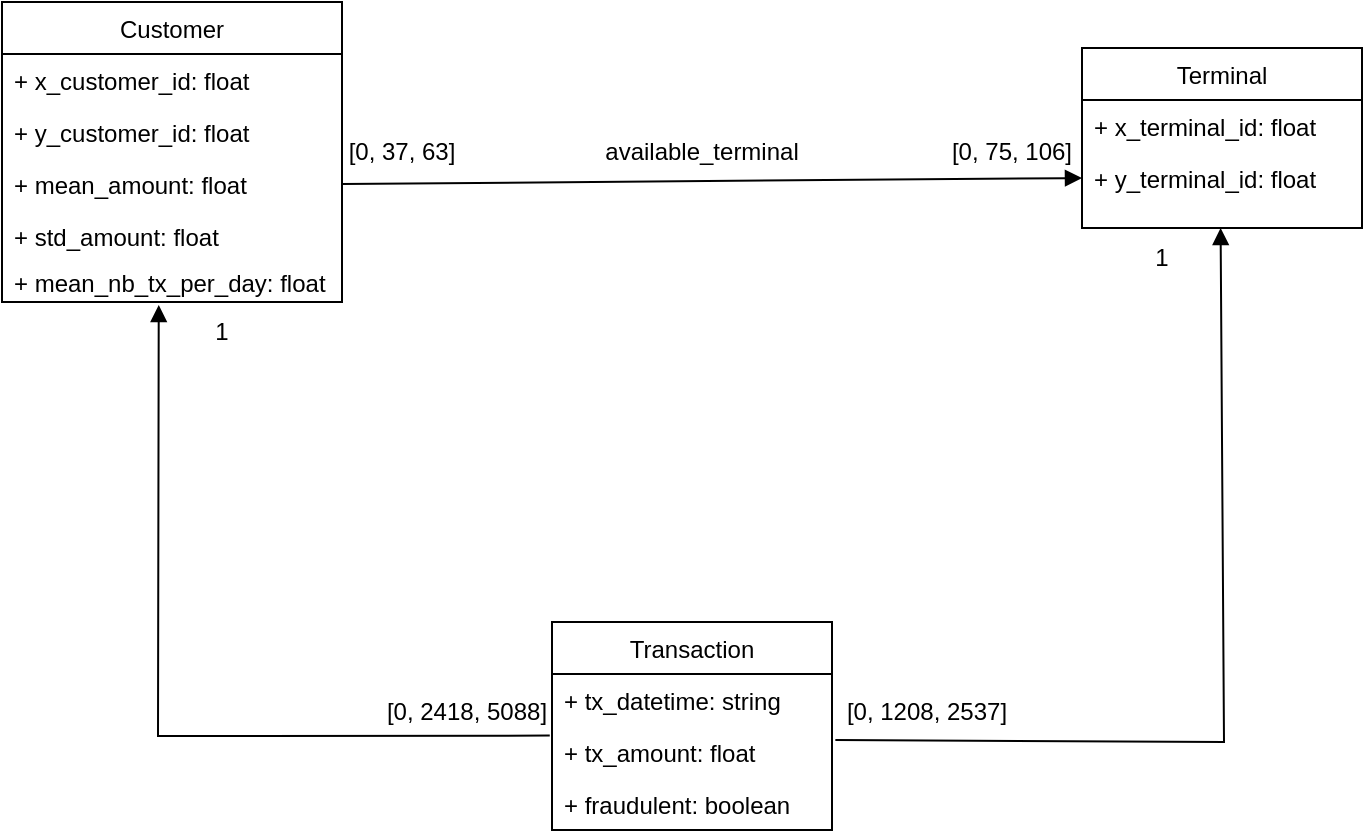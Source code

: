 <mxfile version="16.1.4" type="device"><diagram id="6YLAYnoLbfCI2POmTAt3" name="Page-1"><mxGraphModel dx="470" dy="545" grid="1" gridSize="10" guides="1" tooltips="1" connect="1" arrows="1" fold="1" page="1" pageScale="1" pageWidth="850" pageHeight="1100" math="0" shadow="0"><root><mxCell id="0"/><mxCell id="1" parent="0"/><mxCell id="M7k0OFMzyeXTjBo0hR4R-11" value="Terminal" style="swimlane;fontStyle=0;childLayout=stackLayout;horizontal=1;startSize=26;fillColor=none;horizontalStack=0;resizeParent=1;resizeParentMax=0;resizeLast=0;collapsible=1;marginBottom=0;" parent="1" vertex="1"><mxGeometry x="620" y="573" width="140" height="90" as="geometry"/></mxCell><mxCell id="oUVdzVhE6vjjYjhly29S-6" value="+ x_terminal_id: float" style="text;strokeColor=none;fillColor=none;align=left;verticalAlign=top;spacingLeft=4;spacingRight=4;overflow=hidden;rotatable=0;points=[[0,0.5],[1,0.5]];portConstraint=eastwest;" parent="M7k0OFMzyeXTjBo0hR4R-11" vertex="1"><mxGeometry y="26" width="140" height="26" as="geometry"/></mxCell><mxCell id="oUVdzVhE6vjjYjhly29S-5" value="+ y_terminal_id: float" style="text;strokeColor=none;fillColor=none;align=left;verticalAlign=top;spacingLeft=4;spacingRight=4;overflow=hidden;rotatable=0;points=[[0,0.5],[1,0.5]];portConstraint=eastwest;" parent="M7k0OFMzyeXTjBo0hR4R-11" vertex="1"><mxGeometry y="52" width="140" height="38" as="geometry"/></mxCell><mxCell id="M7k0OFMzyeXTjBo0hR4R-22" value="Customer" style="swimlane;fontStyle=0;childLayout=stackLayout;horizontal=1;startSize=26;fillColor=none;horizontalStack=0;resizeParent=1;resizeParentMax=0;resizeLast=0;collapsible=1;marginBottom=0;" parent="1" vertex="1"><mxGeometry x="80" y="550" width="170" height="150" as="geometry"/></mxCell><mxCell id="M7k0OFMzyeXTjBo0hR4R-23" value="+ x_customer_id: float" style="text;strokeColor=none;fillColor=none;align=left;verticalAlign=top;spacingLeft=4;spacingRight=4;overflow=hidden;rotatable=0;points=[[0,0.5],[1,0.5]];portConstraint=eastwest;" parent="M7k0OFMzyeXTjBo0hR4R-22" vertex="1"><mxGeometry y="26" width="170" height="26" as="geometry"/></mxCell><mxCell id="M7k0OFMzyeXTjBo0hR4R-24" value="+ y_customer_id: float" style="text;strokeColor=none;fillColor=none;align=left;verticalAlign=top;spacingLeft=4;spacingRight=4;overflow=hidden;rotatable=0;points=[[0,0.5],[1,0.5]];portConstraint=eastwest;" parent="M7k0OFMzyeXTjBo0hR4R-22" vertex="1"><mxGeometry y="52" width="170" height="26" as="geometry"/></mxCell><mxCell id="M7k0OFMzyeXTjBo0hR4R-25" value="+ mean_amount: float" style="text;strokeColor=none;fillColor=none;align=left;verticalAlign=top;spacingLeft=4;spacingRight=4;overflow=hidden;rotatable=0;points=[[0,0.5],[1,0.5]];portConstraint=eastwest;fontSize=12;" parent="M7k0OFMzyeXTjBo0hR4R-22" vertex="1"><mxGeometry y="78" width="170" height="26" as="geometry"/></mxCell><mxCell id="M7k0OFMzyeXTjBo0hR4R-26" value="+ std_amount: float" style="text;strokeColor=none;fillColor=none;align=left;verticalAlign=top;spacingLeft=4;spacingRight=4;overflow=hidden;rotatable=0;points=[[0,0.5],[1,0.5]];portConstraint=eastwest;fontSize=12;" parent="M7k0OFMzyeXTjBo0hR4R-22" vertex="1"><mxGeometry y="104" width="170" height="26" as="geometry"/></mxCell><mxCell id="M7k0OFMzyeXTjBo0hR4R-27" value="+ mean_nb_tx_per_day: float" style="text;strokeColor=none;fillColor=none;align=left;verticalAlign=middle;spacingLeft=4;spacingRight=4;overflow=hidden;rotatable=0;points=[[0,0.5],[1,0.5]];portConstraint=eastwest;fontStyle=0" parent="M7k0OFMzyeXTjBo0hR4R-22" vertex="1"><mxGeometry y="130" width="170" height="20" as="geometry"/></mxCell><mxCell id="M7k0OFMzyeXTjBo0hR4R-28" value="Transaction" style="swimlane;fontStyle=0;childLayout=stackLayout;horizontal=1;startSize=26;fillColor=none;horizontalStack=0;resizeParent=1;resizeParentMax=0;resizeLast=0;collapsible=1;marginBottom=0;" parent="1" vertex="1"><mxGeometry x="355" y="860" width="140" height="104" as="geometry"/></mxCell><mxCell id="oUVdzVhE6vjjYjhly29S-4" value="+ tx_datetime: string" style="text;strokeColor=none;fillColor=none;align=left;verticalAlign=top;spacingLeft=4;spacingRight=4;overflow=hidden;rotatable=0;points=[[0,0.5],[1,0.5]];portConstraint=eastwest;" parent="M7k0OFMzyeXTjBo0hR4R-28" vertex="1"><mxGeometry y="26" width="140" height="26" as="geometry"/></mxCell><mxCell id="oUVdzVhE6vjjYjhly29S-3" value="+ tx_amount: float" style="text;strokeColor=none;fillColor=none;align=left;verticalAlign=top;spacingLeft=4;spacingRight=4;overflow=hidden;rotatable=0;points=[[0,0.5],[1,0.5]];portConstraint=eastwest;" parent="M7k0OFMzyeXTjBo0hR4R-28" vertex="1"><mxGeometry y="52" width="140" height="26" as="geometry"/></mxCell><mxCell id="oUVdzVhE6vjjYjhly29S-2" value="+ fraudulent: boolean" style="text;strokeColor=none;fillColor=none;align=left;verticalAlign=top;spacingLeft=4;spacingRight=4;overflow=hidden;rotatable=0;points=[[0,0.5],[1,0.5]];portConstraint=eastwest;" parent="M7k0OFMzyeXTjBo0hR4R-28" vertex="1"><mxGeometry y="78" width="140" height="26" as="geometry"/></mxCell><mxCell id="M7k0OFMzyeXTjBo0hR4R-37" value="" style="endArrow=none;html=1;rounded=0;entryX=1;entryY=0.5;entryDx=0;entryDy=0;startArrow=block;startFill=1;exitX=0;exitY=0.5;exitDx=0;exitDy=0;endFill=0;" parent="1" target="M7k0OFMzyeXTjBo0hR4R-25" edge="1"><mxGeometry width="50" height="50" relative="1" as="geometry"><mxPoint x="620" y="638" as="sourcePoint"/><mxPoint x="400" y="600" as="targetPoint"/></mxGeometry></mxCell><mxCell id="M7k0OFMzyeXTjBo0hR4R-42" value="" style="endArrow=block;html=1;rounded=0;exitX=1.012;exitY=0.269;exitDx=0;exitDy=0;exitPerimeter=0;startArrow=none;startFill=0;entryX=0.495;entryY=1;entryDx=0;entryDy=0;entryPerimeter=0;endFill=1;" parent="1" source="oUVdzVhE6vjjYjhly29S-3" target="oUVdzVhE6vjjYjhly29S-5" edge="1"><mxGeometry width="50" height="50" relative="1" as="geometry"><mxPoint x="497.8" y="892.992" as="sourcePoint"/><mxPoint x="690.84" y="691.73" as="targetPoint"/><Array as="points"><mxPoint x="691" y="920"/></Array></mxGeometry></mxCell><mxCell id="M7k0OFMzyeXTjBo0hR4R-43" value="[0, 37, 63]" style="text;html=1;strokeColor=none;fillColor=none;align=center;verticalAlign=middle;whiteSpace=wrap;rounded=0;" parent="1" vertex="1"><mxGeometry x="250" y="610" width="60" height="30" as="geometry"/></mxCell><mxCell id="M7k0OFMzyeXTjBo0hR4R-44" value="[0, 1208, 2537]" style="text;html=1;strokeColor=none;fillColor=none;align=center;verticalAlign=middle;whiteSpace=wrap;rounded=0;" parent="1" vertex="1"><mxGeometry x="495" y="890" width="95" height="30" as="geometry"/></mxCell><mxCell id="M7k0OFMzyeXTjBo0hR4R-45" value="1" style="text;html=1;strokeColor=none;fillColor=none;align=center;verticalAlign=middle;whiteSpace=wrap;rounded=0;" parent="1" vertex="1"><mxGeometry x="630" y="663" width="60" height="30" as="geometry"/></mxCell><mxCell id="M7k0OFMzyeXTjBo0hR4R-46" value="[0, 2418, 5088]" style="text;html=1;strokeColor=none;fillColor=none;align=center;verticalAlign=middle;whiteSpace=wrap;rounded=0;" parent="1" vertex="1"><mxGeometry x="270" y="890" width="85" height="30" as="geometry"/></mxCell><mxCell id="M7k0OFMzyeXTjBo0hR4R-47" value="1" style="text;html=1;strokeColor=none;fillColor=none;align=center;verticalAlign=middle;whiteSpace=wrap;rounded=0;" parent="1" vertex="1"><mxGeometry x="160" y="700" width="60" height="30" as="geometry"/></mxCell><mxCell id="M7k0OFMzyeXTjBo0hR4R-48" value="[0, 75, 106]" style="text;html=1;strokeColor=none;fillColor=none;align=center;verticalAlign=middle;whiteSpace=wrap;rounded=0;" parent="1" vertex="1"><mxGeometry x="550" y="610" width="70" height="30" as="geometry"/></mxCell><mxCell id="oUVdzVhE6vjjYjhly29S-1" value="" style="endArrow=none;html=1;rounded=0;exitX=0.461;exitY=1.077;exitDx=0;exitDy=0;exitPerimeter=0;entryX=-0.008;entryY=1.185;entryDx=0;entryDy=0;entryPerimeter=0;startArrow=block;startFill=1;endFill=0;" parent="1" source="M7k0OFMzyeXTjBo0hR4R-27" edge="1"><mxGeometry width="50" height="50" relative="1" as="geometry"><mxPoint x="210" y="840" as="sourcePoint"/><mxPoint x="353.88" y="916.81" as="targetPoint"/><Array as="points"><mxPoint x="158" y="917"/></Array></mxGeometry></mxCell><mxCell id="oUVdzVhE6vjjYjhly29S-7" value="available_terminal" style="text;html=1;strokeColor=none;fillColor=none;align=center;verticalAlign=middle;whiteSpace=wrap;rounded=0;" parent="1" vertex="1"><mxGeometry x="400" y="610" width="60" height="30" as="geometry"/></mxCell></root></mxGraphModel></diagram></mxfile>